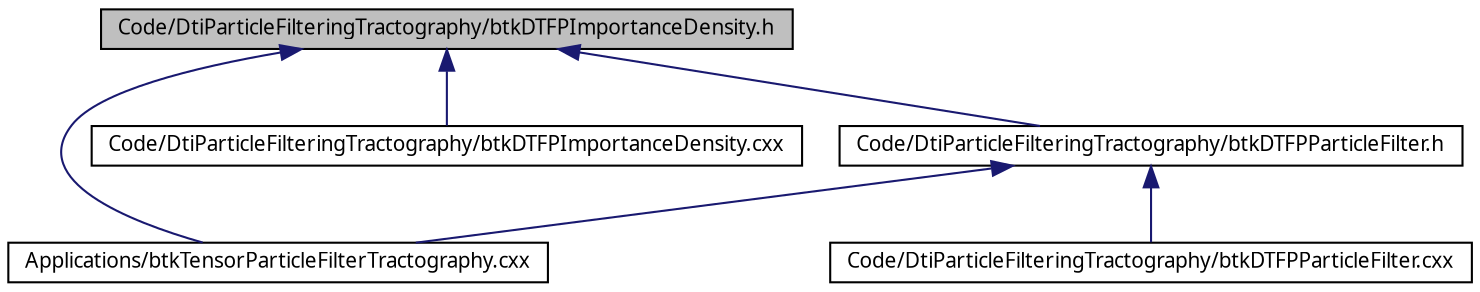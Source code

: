 digraph G
{
  edge [fontname="FreeSans.ttf",fontsize="10",labelfontname="FreeSans.ttf",labelfontsize="10"];
  node [fontname="FreeSans.ttf",fontsize="10",shape=record];
  Node1 [label="Code/DtiParticleFilteringTractography/btkDTFPImportanceDensity.h",height=0.2,width=0.4,color="black", fillcolor="grey75", style="filled" fontcolor="black"];
  Node1 -> Node2 [dir=back,color="midnightblue",fontsize="10",style="solid",fontname="FreeSans.ttf"];
  Node2 [label="Applications/btkTensorParticleFilterTractography.cxx",height=0.2,width=0.4,color="black", fillcolor="white", style="filled",URL="$btk_tensor_particle_filter_tractography_8cxx.html"];
  Node1 -> Node3 [dir=back,color="midnightblue",fontsize="10",style="solid",fontname="FreeSans.ttf"];
  Node3 [label="Code/DtiParticleFilteringTractography/btkDTFPImportanceDensity.cxx",height=0.2,width=0.4,color="black", fillcolor="white", style="filled",URL="$btk_d_t_f_p_importance_density_8cxx.html"];
  Node1 -> Node4 [dir=back,color="midnightblue",fontsize="10",style="solid",fontname="FreeSans.ttf"];
  Node4 [label="Code/DtiParticleFilteringTractography/btkDTFPParticleFilter.h",height=0.2,width=0.4,color="black", fillcolor="white", style="filled",URL="$btk_d_t_f_p_particle_filter_8h.html"];
  Node4 -> Node2 [dir=back,color="midnightblue",fontsize="10",style="solid",fontname="FreeSans.ttf"];
  Node4 -> Node5 [dir=back,color="midnightblue",fontsize="10",style="solid",fontname="FreeSans.ttf"];
  Node5 [label="Code/DtiParticleFilteringTractography/btkDTFPParticleFilter.cxx",height=0.2,width=0.4,color="black", fillcolor="white", style="filled",URL="$btk_d_t_f_p_particle_filter_8cxx.html"];
}
